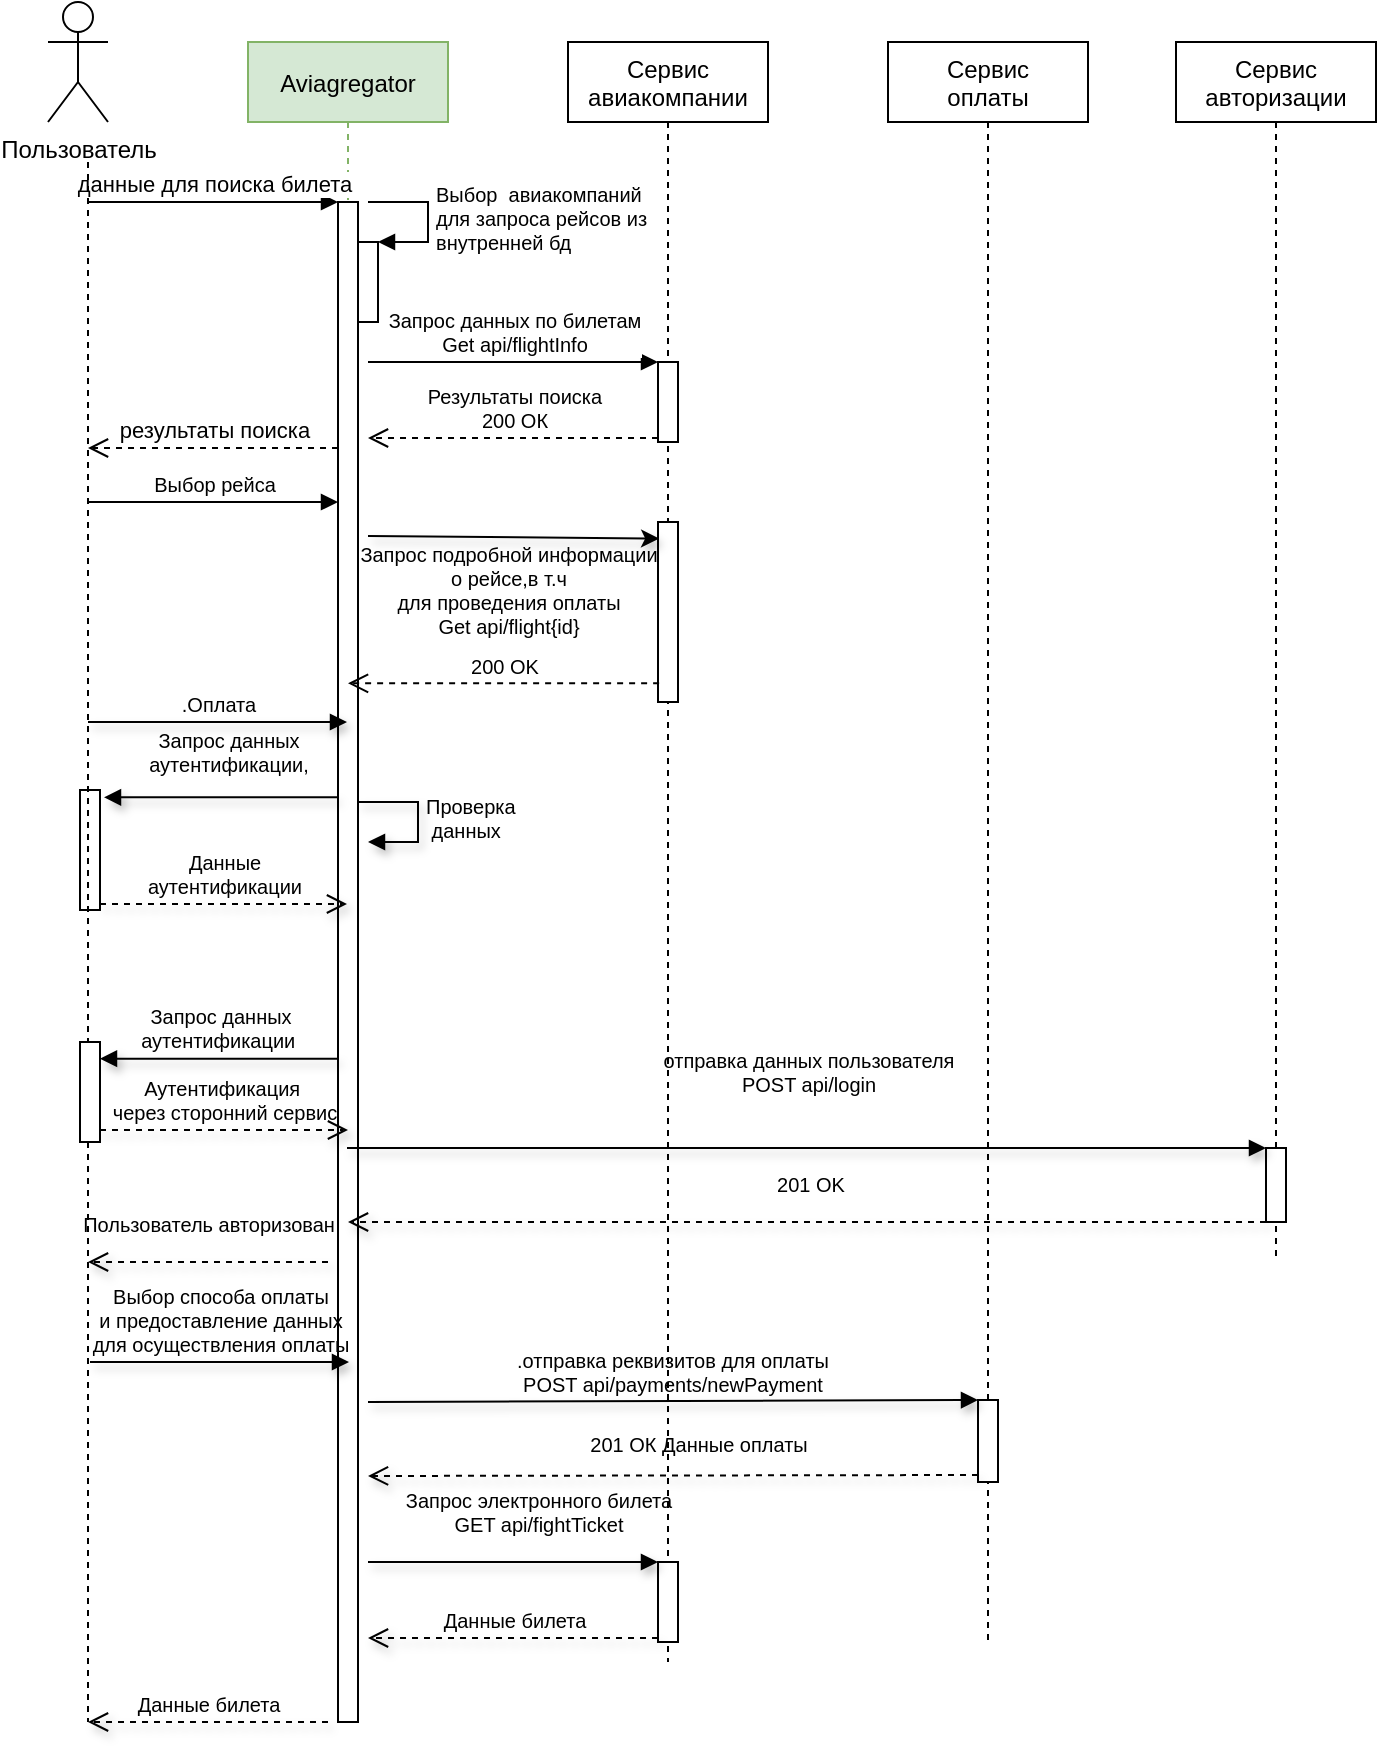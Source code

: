 <mxfile version="16.0.3" type="github">
  <diagram id="kgpKYQtTHZ0yAKxKKP6v" name="Page-1">
    <mxGraphModel dx="1697" dy="516" grid="1" gridSize="10" guides="1" tooltips="1" connect="1" arrows="1" fold="1" page="1" pageScale="1" pageWidth="850" pageHeight="1100" math="0" shadow="0">
      <root>
        <mxCell id="0" />
        <mxCell id="1" parent="0" />
        <mxCell id="3nuBFxr9cyL0pnOWT2aG-1" value="Aviagregator" style="shape=umlLifeline;perimeter=lifelinePerimeter;container=1;collapsible=0;recursiveResize=0;rounded=0;shadow=0;strokeWidth=1;fillColor=#d5e8d4;strokeColor=#82b366;" parent="1" vertex="1">
          <mxGeometry x="120" y="80" width="100" height="840" as="geometry" />
        </mxCell>
        <mxCell id="7u0CSYYLVKe7ubRiZnHP-8" value="" style="html=1;points=[];perimeter=orthogonalPerimeter;" vertex="1" parent="3nuBFxr9cyL0pnOWT2aG-1">
          <mxGeometry x="45" y="80" width="10" height="760" as="geometry" />
        </mxCell>
        <mxCell id="7u0CSYYLVKe7ubRiZnHP-9" value="данные для поиска билета" style="html=1;verticalAlign=bottom;endArrow=block;entryX=0;entryY=0;rounded=0;" edge="1" target="7u0CSYYLVKe7ubRiZnHP-8" parent="3nuBFxr9cyL0pnOWT2aG-1">
          <mxGeometry relative="1" as="geometry">
            <mxPoint x="-80" y="80" as="sourcePoint" />
          </mxGeometry>
        </mxCell>
        <mxCell id="7u0CSYYLVKe7ubRiZnHP-10" value="результаты поиска" style="html=1;verticalAlign=bottom;endArrow=open;dashed=1;endSize=8;rounded=0;" edge="1" source="7u0CSYYLVKe7ubRiZnHP-8" parent="3nuBFxr9cyL0pnOWT2aG-1">
          <mxGeometry relative="1" as="geometry">
            <mxPoint x="-80" y="203" as="targetPoint" />
          </mxGeometry>
        </mxCell>
        <mxCell id="7u0CSYYLVKe7ubRiZnHP-11" value="" style="html=1;points=[];perimeter=orthogonalPerimeter;fontSize=10;" vertex="1" parent="3nuBFxr9cyL0pnOWT2aG-1">
          <mxGeometry x="55" y="100" width="10" height="40" as="geometry" />
        </mxCell>
        <mxCell id="7u0CSYYLVKe7ubRiZnHP-12" value="Выбор&amp;nbsp; авиакомпаний&amp;nbsp;&lt;br&gt;для запроса рейсов из&lt;br&gt;внутренней бд" style="edgeStyle=orthogonalEdgeStyle;html=1;align=left;spacingLeft=2;endArrow=block;rounded=0;entryX=1;entryY=0;fontSize=10;" edge="1" target="7u0CSYYLVKe7ubRiZnHP-11" parent="3nuBFxr9cyL0pnOWT2aG-1">
          <mxGeometry relative="1" as="geometry">
            <mxPoint x="60" y="80" as="sourcePoint" />
            <Array as="points">
              <mxPoint x="90" y="80" />
            </Array>
          </mxGeometry>
        </mxCell>
        <mxCell id="7u0CSYYLVKe7ubRiZnHP-17" value="Выбор рейса" style="html=1;verticalAlign=bottom;endArrow=block;entryX=0;entryY=0;rounded=0;fontSize=10;" edge="1" parent="3nuBFxr9cyL0pnOWT2aG-1">
          <mxGeometry relative="1" as="geometry">
            <mxPoint x="-80" y="230" as="sourcePoint" />
            <mxPoint x="45" y="230.0" as="targetPoint" />
          </mxGeometry>
        </mxCell>
        <mxCell id="7u0CSYYLVKe7ubRiZnHP-33" value="Проверка&amp;nbsp;&lt;br&gt;&amp;nbsp;данных" style="edgeStyle=orthogonalEdgeStyle;html=1;align=left;spacingLeft=2;endArrow=block;rounded=0;entryX=1;entryY=0;shadow=1;labelBackgroundColor=none;sketch=0;fontSize=10;" edge="1" parent="3nuBFxr9cyL0pnOWT2aG-1">
          <mxGeometry relative="1" as="geometry">
            <mxPoint x="55" y="380" as="sourcePoint" />
            <Array as="points">
              <mxPoint x="85" y="380" />
            </Array>
            <mxPoint x="60" y="400" as="targetPoint" />
          </mxGeometry>
        </mxCell>
        <mxCell id="3nuBFxr9cyL0pnOWT2aG-5" value="Сервис&#xa;оплаты" style="shape=umlLifeline;perimeter=lifelinePerimeter;container=1;collapsible=0;recursiveResize=0;rounded=0;shadow=0;strokeWidth=1;" parent="1" vertex="1">
          <mxGeometry x="440" y="80" width="100" height="800" as="geometry" />
        </mxCell>
        <mxCell id="7u0CSYYLVKe7ubRiZnHP-42" value="" style="html=1;points=[];perimeter=orthogonalPerimeter;fontSize=10;" vertex="1" parent="3nuBFxr9cyL0pnOWT2aG-5">
          <mxGeometry x="45" y="679" width="10" height="41" as="geometry" />
        </mxCell>
        <mxCell id="7u0CSYYLVKe7ubRiZnHP-43" value=".отправка реквизитов для оплаты&lt;br&gt;POST api/payments/newPayment" style="html=1;verticalAlign=bottom;endArrow=block;entryX=0;entryY=0;rounded=0;shadow=1;labelBackgroundColor=none;sketch=0;fontSize=10;" edge="1" target="7u0CSYYLVKe7ubRiZnHP-42" parent="3nuBFxr9cyL0pnOWT2aG-5">
          <mxGeometry relative="1" as="geometry">
            <mxPoint x="-260" y="680" as="sourcePoint" />
            <Array as="points">
              <mxPoint x="-260" y="680" />
            </Array>
          </mxGeometry>
        </mxCell>
        <mxCell id="7u0CSYYLVKe7ubRiZnHP-1" value="Сервис &#xa;авиакомпании" style="shape=umlLifeline;perimeter=lifelinePerimeter;container=1;collapsible=0;recursiveResize=0;rounded=0;shadow=0;strokeWidth=1;" vertex="1" parent="1">
          <mxGeometry x="280" y="80" width="100" height="810" as="geometry" />
        </mxCell>
        <mxCell id="7u0CSYYLVKe7ubRiZnHP-13" value="" style="html=1;points=[];perimeter=orthogonalPerimeter;fontSize=10;" vertex="1" parent="7u0CSYYLVKe7ubRiZnHP-1">
          <mxGeometry x="45" y="160" width="10" height="40" as="geometry" />
        </mxCell>
        <mxCell id="7u0CSYYLVKe7ubRiZnHP-19" value="" style="html=1;points=[];perimeter=orthogonalPerimeter;fontSize=10;" vertex="1" parent="7u0CSYYLVKe7ubRiZnHP-1">
          <mxGeometry x="45" y="240" width="10" height="90" as="geometry" />
        </mxCell>
        <mxCell id="7u0CSYYLVKe7ubRiZnHP-50" value="" style="html=1;points=[];perimeter=orthogonalPerimeter;fontSize=10;" vertex="1" parent="7u0CSYYLVKe7ubRiZnHP-1">
          <mxGeometry x="45" y="760" width="10" height="40" as="geometry" />
        </mxCell>
        <mxCell id="7u0CSYYLVKe7ubRiZnHP-3" value="Пользователь" style="shape=umlActor;verticalLabelPosition=bottom;verticalAlign=top;html=1;outlineConnect=0;" vertex="1" parent="1">
          <mxGeometry x="20" y="60" width="30" height="60" as="geometry" />
        </mxCell>
        <mxCell id="7u0CSYYLVKe7ubRiZnHP-6" value="" style="endArrow=none;dashed=1;endFill=0;html=1;rounded=0;startArrow=none;" edge="1" parent="1" source="7u0CSYYLVKe7ubRiZnHP-35">
          <mxGeometry width="160" relative="1" as="geometry">
            <mxPoint x="40" y="140" as="sourcePoint" />
            <mxPoint x="40" y="920" as="targetPoint" />
          </mxGeometry>
        </mxCell>
        <mxCell id="7u0CSYYLVKe7ubRiZnHP-14" value="Запрос данных по билетам&lt;br&gt;Get api/flightInfo" style="html=1;verticalAlign=bottom;endArrow=block;entryX=0;entryY=0;rounded=0;fontSize=10;" edge="1" target="7u0CSYYLVKe7ubRiZnHP-13" parent="1">
          <mxGeometry relative="1" as="geometry">
            <mxPoint x="180" y="240" as="sourcePoint" />
          </mxGeometry>
        </mxCell>
        <mxCell id="7u0CSYYLVKe7ubRiZnHP-15" value="Результаты поиска&lt;br&gt;200 ОК" style="html=1;verticalAlign=bottom;endArrow=open;dashed=1;endSize=8;exitX=0;exitY=0.95;rounded=0;fontSize=10;" edge="1" source="7u0CSYYLVKe7ubRiZnHP-13" parent="1">
          <mxGeometry relative="1" as="geometry">
            <mxPoint x="180" y="278" as="targetPoint" />
          </mxGeometry>
        </mxCell>
        <mxCell id="7u0CSYYLVKe7ubRiZnHP-20" value="Запрос подробной информации &lt;br&gt;о рейсе,в т.ч &lt;br&gt;для проведения оплаты&lt;br&gt;Get api/flight{id}" style="html=1;verticalAlign=bottom;endArrow=classic;entryX=0.056;entryY=0.092;rounded=0;fontSize=10;shadow=1;sketch=0;entryDx=0;entryDy=0;entryPerimeter=0;endFill=1;labelBackgroundColor=none;" edge="1" target="7u0CSYYLVKe7ubRiZnHP-19" parent="1">
          <mxGeometry x="-0.036" y="-53" relative="1" as="geometry">
            <mxPoint x="180" y="327" as="sourcePoint" />
            <mxPoint x="325" y="362.0" as="targetPoint" />
            <mxPoint as="offset" />
          </mxGeometry>
        </mxCell>
        <mxCell id="7u0CSYYLVKe7ubRiZnHP-21" value="200 OK" style="html=1;verticalAlign=bottom;endArrow=open;dashed=1;endSize=8;rounded=0;fontSize=10;exitX=0.056;exitY=0.896;exitDx=0;exitDy=0;exitPerimeter=0;" edge="1" source="7u0CSYYLVKe7ubRiZnHP-19" parent="1" target="3nuBFxr9cyL0pnOWT2aG-1">
          <mxGeometry relative="1" as="geometry">
            <mxPoint x="170" y="400" as="targetPoint" />
            <mxPoint x="320" y="400" as="sourcePoint" />
          </mxGeometry>
        </mxCell>
        <mxCell id="7u0CSYYLVKe7ubRiZnHP-24" value="" style="html=1;points=[];perimeter=orthogonalPerimeter;fontSize=10;" vertex="1" parent="1">
          <mxGeometry x="36" y="454" width="10" height="60" as="geometry" />
        </mxCell>
        <mxCell id="7u0CSYYLVKe7ubRiZnHP-25" value="Запрос данных&lt;br&gt;аутентификации," style="html=1;verticalAlign=bottom;endArrow=block;entryX=1.2;entryY=0.061;rounded=0;shadow=1;labelBackgroundColor=none;sketch=0;fontSize=10;entryDx=0;entryDy=0;entryPerimeter=0;" edge="1" target="7u0CSYYLVKe7ubRiZnHP-24" parent="1" source="7u0CSYYLVKe7ubRiZnHP-8">
          <mxGeometry x="-0.06" y="-8" relative="1" as="geometry">
            <mxPoint x="160" y="341" as="sourcePoint" />
            <mxPoint x="46" y="402" as="targetPoint" />
            <mxPoint as="offset" />
          </mxGeometry>
        </mxCell>
        <mxCell id="7u0CSYYLVKe7ubRiZnHP-26" value="Данные &lt;br&gt;аутентификации" style="html=1;verticalAlign=bottom;endArrow=open;dashed=1;endSize=8;exitX=1;exitY=0.95;rounded=0;shadow=1;labelBackgroundColor=none;sketch=0;fontSize=10;" edge="1" source="7u0CSYYLVKe7ubRiZnHP-24" parent="1" target="3nuBFxr9cyL0pnOWT2aG-1">
          <mxGeometry relative="1" as="geometry">
            <mxPoint x="160" y="396" as="targetPoint" />
          </mxGeometry>
        </mxCell>
        <mxCell id="7u0CSYYLVKe7ubRiZnHP-27" value="Сервис &#xa;авторизации" style="shape=umlLifeline;perimeter=lifelinePerimeter;container=1;collapsible=0;recursiveResize=0;rounded=0;shadow=0;strokeWidth=1;" vertex="1" parent="1">
          <mxGeometry x="584" y="80" width="100" height="610" as="geometry" />
        </mxCell>
        <mxCell id="7u0CSYYLVKe7ubRiZnHP-39" value="" style="html=1;points=[];perimeter=orthogonalPerimeter;fontSize=10;" vertex="1" parent="7u0CSYYLVKe7ubRiZnHP-27">
          <mxGeometry x="45" y="553" width="10" height="37" as="geometry" />
        </mxCell>
        <mxCell id="7u0CSYYLVKe7ubRiZnHP-41" value="201 OK" style="html=1;verticalAlign=bottom;endArrow=open;dashed=1;endSize=8;exitX=0;exitY=0.95;rounded=0;shadow=1;labelBackgroundColor=none;sketch=0;fontSize=10;" edge="1" parent="7u0CSYYLVKe7ubRiZnHP-27" target="3nuBFxr9cyL0pnOWT2aG-1">
          <mxGeometry x="-0.004" y="-10" relative="1" as="geometry">
            <mxPoint x="-25" y="590" as="targetPoint" />
            <mxPoint x="45" y="590" as="sourcePoint" />
            <mxPoint as="offset" />
          </mxGeometry>
        </mxCell>
        <mxCell id="7u0CSYYLVKe7ubRiZnHP-30" value=".Оплата" style="html=1;verticalAlign=bottom;endArrow=block;rounded=0;shadow=1;labelBackgroundColor=none;sketch=0;fontSize=10;" edge="1" target="3nuBFxr9cyL0pnOWT2aG-1" parent="1">
          <mxGeometry relative="1" as="geometry">
            <mxPoint x="40" y="420" as="sourcePoint" />
            <mxPoint x="-40" y="450.0" as="targetPoint" />
          </mxGeometry>
        </mxCell>
        <mxCell id="7u0CSYYLVKe7ubRiZnHP-36" value="Запрос данных&lt;br&gt;аутентификации&amp;nbsp;" style="html=1;verticalAlign=bottom;endArrow=block;rounded=0;shadow=1;labelBackgroundColor=none;sketch=0;fontSize=10;exitX=0.033;exitY=0.885;exitDx=0;exitDy=0;exitPerimeter=0;" edge="1" parent="1">
          <mxGeometry relative="1" as="geometry">
            <mxPoint x="165.33" y="588.35" as="sourcePoint" />
            <mxPoint x="46" y="588.35" as="targetPoint" />
          </mxGeometry>
        </mxCell>
        <mxCell id="7u0CSYYLVKe7ubRiZnHP-35" value="" style="html=1;points=[];perimeter=orthogonalPerimeter;fontSize=10;" vertex="1" parent="1">
          <mxGeometry x="36" y="580" width="10" height="50" as="geometry" />
        </mxCell>
        <mxCell id="7u0CSYYLVKe7ubRiZnHP-37" value="Аутентификация&amp;nbsp;&lt;br&gt;через сторонний сервис" style="html=1;verticalAlign=bottom;endArrow=open;dashed=1;endSize=8;rounded=0;shadow=1;labelBackgroundColor=none;sketch=0;fontSize=10;" edge="1" parent="1">
          <mxGeometry relative="1" as="geometry">
            <mxPoint x="170" y="624" as="targetPoint" />
            <mxPoint x="46" y="624" as="sourcePoint" />
          </mxGeometry>
        </mxCell>
        <mxCell id="7u0CSYYLVKe7ubRiZnHP-38" value="" style="endArrow=none;dashed=1;endFill=0;html=1;rounded=0;" edge="1" parent="1" target="7u0CSYYLVKe7ubRiZnHP-35">
          <mxGeometry width="160" relative="1" as="geometry">
            <mxPoint x="40" y="140" as="sourcePoint" />
            <mxPoint x="40" y="650" as="targetPoint" />
          </mxGeometry>
        </mxCell>
        <mxCell id="7u0CSYYLVKe7ubRiZnHP-40" value="отправка данных пользователя&lt;br&gt;POST api/login" style="html=1;verticalAlign=bottom;endArrow=block;entryX=0;entryY=0;rounded=0;shadow=1;labelBackgroundColor=none;sketch=0;fontSize=10;" edge="1" target="7u0CSYYLVKe7ubRiZnHP-39" parent="1">
          <mxGeometry x="0.003" y="23" relative="1" as="geometry">
            <mxPoint x="169.5" y="633" as="sourcePoint" />
            <mxPoint as="offset" />
          </mxGeometry>
        </mxCell>
        <mxCell id="7u0CSYYLVKe7ubRiZnHP-45" value="Пользователь авторизован" style="html=1;verticalAlign=bottom;endArrow=open;dashed=1;endSize=8;rounded=0;shadow=1;labelBackgroundColor=none;sketch=0;fontSize=10;" edge="1" parent="1">
          <mxGeometry y="-10" relative="1" as="geometry">
            <mxPoint x="160" y="690" as="sourcePoint" />
            <mxPoint x="40" y="690" as="targetPoint" />
            <mxPoint as="offset" />
          </mxGeometry>
        </mxCell>
        <mxCell id="7u0CSYYLVKe7ubRiZnHP-49" value="Выбор способа оплаты &lt;br&gt;и предоставление данных &lt;br&gt;для осуществления оплаты" style="html=1;verticalAlign=bottom;endArrow=block;rounded=0;shadow=1;labelBackgroundColor=none;sketch=0;fontSize=10;" edge="1" parent="1">
          <mxGeometry width="80" relative="1" as="geometry">
            <mxPoint x="41" y="740" as="sourcePoint" />
            <mxPoint x="170.5" y="740" as="targetPoint" />
          </mxGeometry>
        </mxCell>
        <mxCell id="7u0CSYYLVKe7ubRiZnHP-44" value="201 ОК Данные оплаты" style="html=1;verticalAlign=bottom;endArrow=open;dashed=1;endSize=8;rounded=0;shadow=1;labelBackgroundColor=none;sketch=0;fontSize=10;" edge="1" parent="1">
          <mxGeometry x="-0.081" y="-6" relative="1" as="geometry">
            <mxPoint x="180" y="797" as="targetPoint" />
            <mxPoint x="485" y="796.5" as="sourcePoint" />
            <mxPoint y="-1" as="offset" />
          </mxGeometry>
        </mxCell>
        <mxCell id="7u0CSYYLVKe7ubRiZnHP-52" value="Данные билета" style="html=1;verticalAlign=bottom;endArrow=open;dashed=1;endSize=8;exitX=0;exitY=0.95;rounded=0;shadow=1;labelBackgroundColor=none;sketch=0;fontSize=10;" edge="1" source="7u0CSYYLVKe7ubRiZnHP-50" parent="1">
          <mxGeometry relative="1" as="geometry">
            <mxPoint x="180" y="878" as="targetPoint" />
          </mxGeometry>
        </mxCell>
        <mxCell id="7u0CSYYLVKe7ubRiZnHP-51" value="Запрос электронного билета&lt;br&gt;GET api/fightTicket" style="html=1;verticalAlign=bottom;endArrow=block;entryX=0;entryY=0;rounded=0;shadow=1;labelBackgroundColor=none;sketch=0;fontSize=10;" edge="1" target="7u0CSYYLVKe7ubRiZnHP-50" parent="1">
          <mxGeometry x="0.164" y="10" relative="1" as="geometry">
            <mxPoint x="180" y="840" as="sourcePoint" />
            <mxPoint as="offset" />
          </mxGeometry>
        </mxCell>
        <mxCell id="7u0CSYYLVKe7ubRiZnHP-53" value="Данные билета" style="html=1;verticalAlign=bottom;endArrow=open;dashed=1;endSize=8;rounded=0;shadow=1;labelBackgroundColor=none;sketch=0;fontSize=10;" edge="1" parent="1">
          <mxGeometry relative="1" as="geometry">
            <mxPoint x="160" y="920" as="sourcePoint" />
            <mxPoint x="40" y="920" as="targetPoint" />
          </mxGeometry>
        </mxCell>
      </root>
    </mxGraphModel>
  </diagram>
</mxfile>
